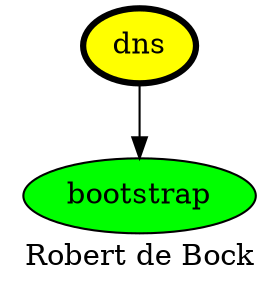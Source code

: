 digraph PhiloDilemma {
  label = "Robert de Bock" ;
  overlap=false
  {
    bootstrap [fillcolor=green style=filled]
    dns [fillcolor=yellow style=filled penwidth=3]
  }
  dns -> bootstrap
}
